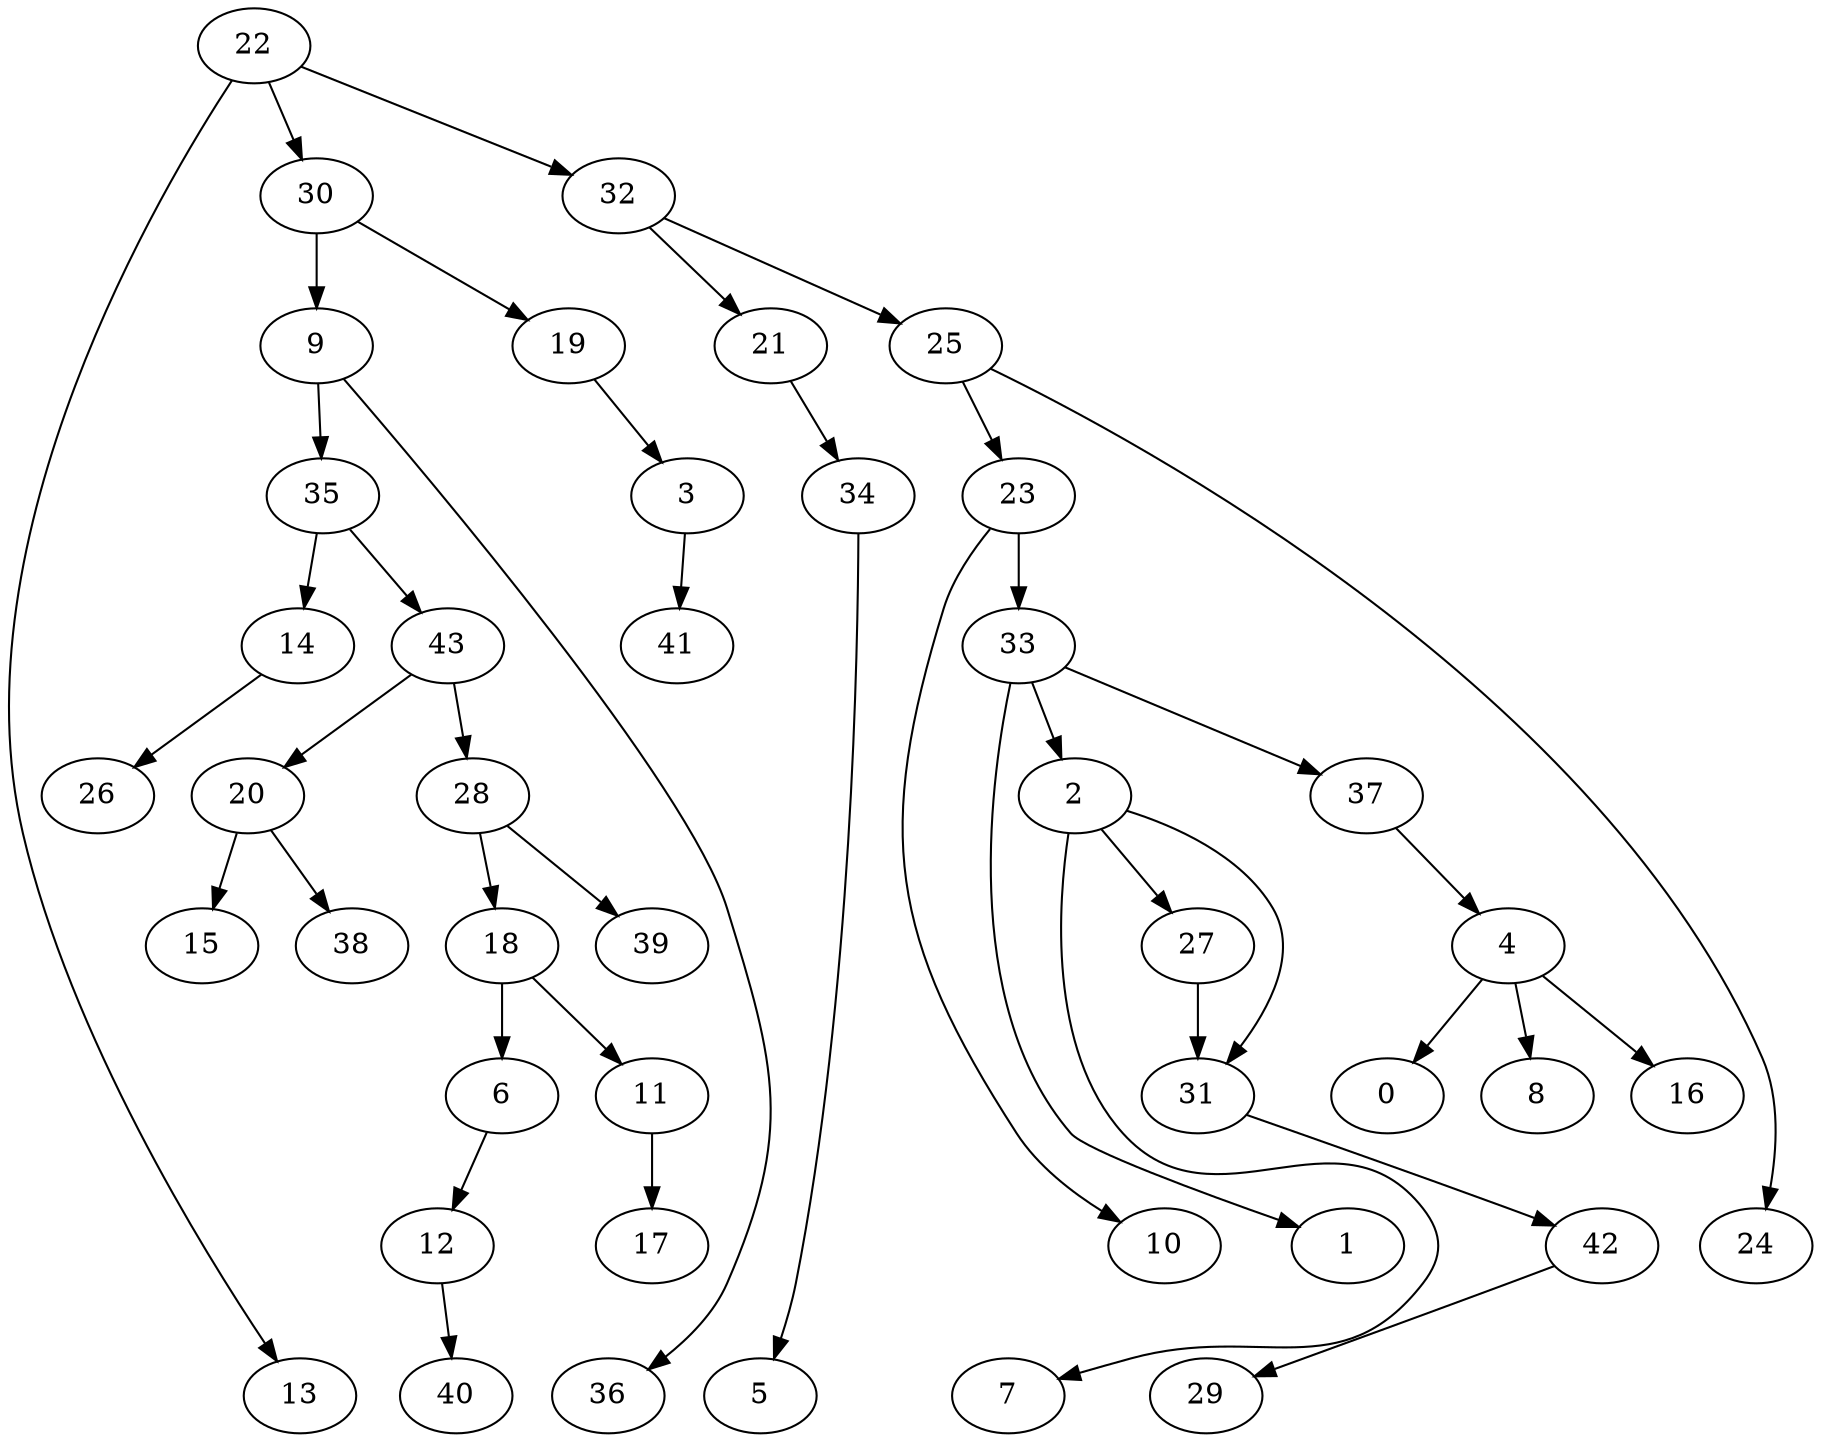 digraph g {
0;
1;
2;
3;
4;
5;
6;
7;
8;
9;
10;
11;
12;
13;
14;
15;
16;
17;
18;
19;
20;
21;
22;
23;
24;
25;
26;
27;
28;
29;
30;
31;
32;
33;
34;
35;
36;
37;
38;
39;
40;
41;
42;
43;
2 -> 7 [weight=0];
2 -> 27 [weight=0];
2 -> 31 [weight=0];
3 -> 41 [weight=0];
4 -> 0 [weight=0];
4 -> 8 [weight=0];
4 -> 16 [weight=0];
6 -> 12 [weight=0];
9 -> 35 [weight=0];
9 -> 36 [weight=0];
11 -> 17 [weight=0];
12 -> 40 [weight=0];
14 -> 26 [weight=0];
18 -> 6 [weight=0];
18 -> 11 [weight=0];
19 -> 3 [weight=0];
20 -> 15 [weight=0];
20 -> 38 [weight=0];
21 -> 34 [weight=0];
22 -> 13 [weight=0];
22 -> 30 [weight=0];
22 -> 32 [weight=0];
23 -> 10 [weight=0];
23 -> 33 [weight=1];
25 -> 23 [weight=0];
25 -> 24 [weight=0];
27 -> 31 [weight=1];
28 -> 18 [weight=0];
28 -> 39 [weight=0];
30 -> 9 [weight=0];
30 -> 19 [weight=0];
31 -> 42 [weight=0];
32 -> 21 [weight=0];
32 -> 25 [weight=0];
33 -> 2 [weight=0];
33 -> 1 [weight=0];
33 -> 37 [weight=0];
34 -> 5 [weight=0];
35 -> 43 [weight=0];
35 -> 14 [weight=0];
37 -> 4 [weight=0];
42 -> 29 [weight=0];
43 -> 20 [weight=0];
43 -> 28 [weight=0];
}
